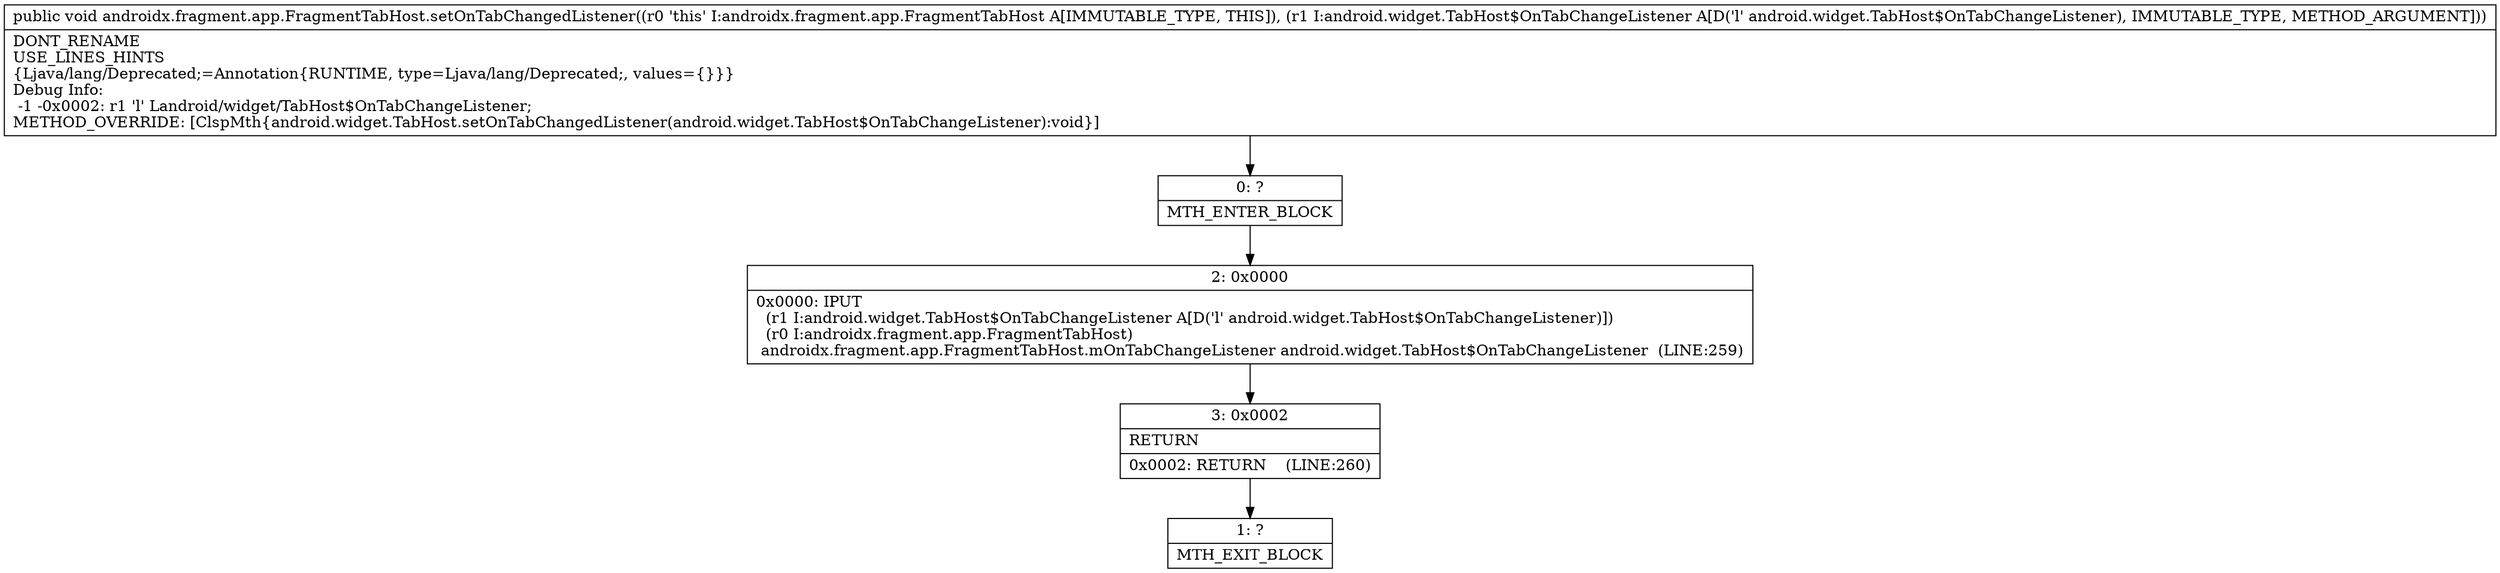 digraph "CFG forandroidx.fragment.app.FragmentTabHost.setOnTabChangedListener(Landroid\/widget\/TabHost$OnTabChangeListener;)V" {
Node_0 [shape=record,label="{0\:\ ?|MTH_ENTER_BLOCK\l}"];
Node_2 [shape=record,label="{2\:\ 0x0000|0x0000: IPUT  \l  (r1 I:android.widget.TabHost$OnTabChangeListener A[D('l' android.widget.TabHost$OnTabChangeListener)])\l  (r0 I:androidx.fragment.app.FragmentTabHost)\l androidx.fragment.app.FragmentTabHost.mOnTabChangeListener android.widget.TabHost$OnTabChangeListener  (LINE:259)\l}"];
Node_3 [shape=record,label="{3\:\ 0x0002|RETURN\l|0x0002: RETURN    (LINE:260)\l}"];
Node_1 [shape=record,label="{1\:\ ?|MTH_EXIT_BLOCK\l}"];
MethodNode[shape=record,label="{public void androidx.fragment.app.FragmentTabHost.setOnTabChangedListener((r0 'this' I:androidx.fragment.app.FragmentTabHost A[IMMUTABLE_TYPE, THIS]), (r1 I:android.widget.TabHost$OnTabChangeListener A[D('l' android.widget.TabHost$OnTabChangeListener), IMMUTABLE_TYPE, METHOD_ARGUMENT]))  | DONT_RENAME\lUSE_LINES_HINTS\l\{Ljava\/lang\/Deprecated;=Annotation\{RUNTIME, type=Ljava\/lang\/Deprecated;, values=\{\}\}\}\lDebug Info:\l  \-1 \-0x0002: r1 'l' Landroid\/widget\/TabHost$OnTabChangeListener;\lMETHOD_OVERRIDE: [ClspMth\{android.widget.TabHost.setOnTabChangedListener(android.widget.TabHost$OnTabChangeListener):void\}]\l}"];
MethodNode -> Node_0;Node_0 -> Node_2;
Node_2 -> Node_3;
Node_3 -> Node_1;
}

